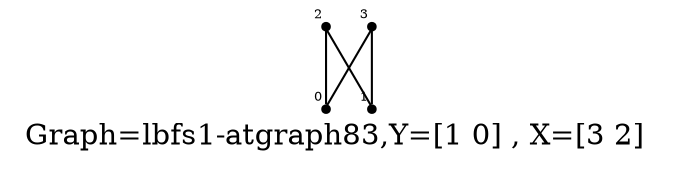 /* Created by igraph 0.8.0-pre+0200568 */
graph {
  graph [
    label="Graph=lbfs1-atgraph83,Y=[1 0] , X=[3 2]  "
    labelloc=bottom
  ];
  0 [
    pos="0.900000,1.000000!"
    shape=point
    fontsize=6
    xlabel=0
  ];
  1 [
    pos="1.000000,0.000000!"
    shape=point
    fontsize=6
    xlabel=1
  ];
  2 [
    pos="-0.100000,1.000000!"
    shape=point
    fontsize=6
    xlabel=2
  ];
  3 [
    pos="0.000000,0.000000!"
    shape=point
    fontsize=6
    xlabel=3
  ];

  2 -- 0;
  2 -- 1;
  3 -- 0;
  3 -- 1;
}
